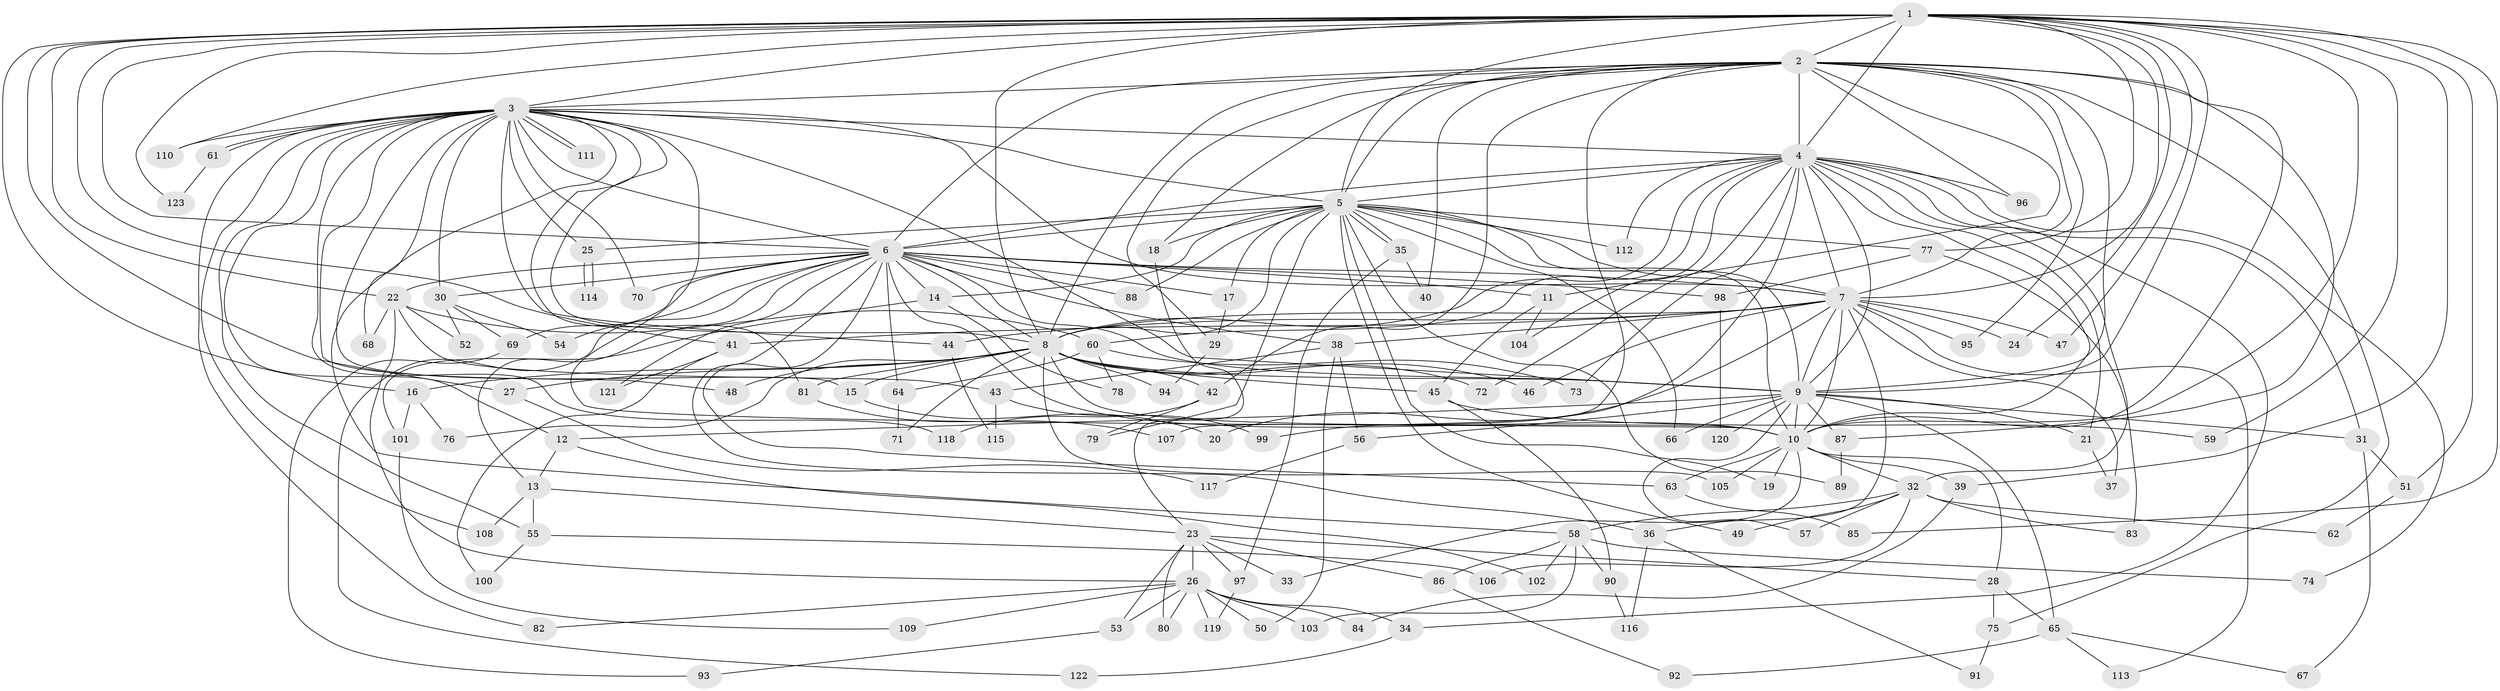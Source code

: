 // coarse degree distribution, {17: 0.02702702702702703, 5: 0.1891891891891892, 7: 0.05405405405405406, 4: 0.13513513513513514, 8: 0.02702702702702703, 11: 0.02702702702702703, 3: 0.13513513513513514, 9: 0.02702702702702703, 2: 0.16216216216216217, 10: 0.02702702702702703, 18: 0.05405405405405406, 14: 0.02702702702702703, 15: 0.05405405405405406, 1: 0.02702702702702703, 6: 0.02702702702702703}
// Generated by graph-tools (version 1.1) at 2025/36/03/04/25 23:36:31]
// undirected, 123 vertices, 271 edges
graph export_dot {
  node [color=gray90,style=filled];
  1;
  2;
  3;
  4;
  5;
  6;
  7;
  8;
  9;
  10;
  11;
  12;
  13;
  14;
  15;
  16;
  17;
  18;
  19;
  20;
  21;
  22;
  23;
  24;
  25;
  26;
  27;
  28;
  29;
  30;
  31;
  32;
  33;
  34;
  35;
  36;
  37;
  38;
  39;
  40;
  41;
  42;
  43;
  44;
  45;
  46;
  47;
  48;
  49;
  50;
  51;
  52;
  53;
  54;
  55;
  56;
  57;
  58;
  59;
  60;
  61;
  62;
  63;
  64;
  65;
  66;
  67;
  68;
  69;
  70;
  71;
  72;
  73;
  74;
  75;
  76;
  77;
  78;
  79;
  80;
  81;
  82;
  83;
  84;
  85;
  86;
  87;
  88;
  89;
  90;
  91;
  92;
  93;
  94;
  95;
  96;
  97;
  98;
  99;
  100;
  101;
  102;
  103;
  104;
  105;
  106;
  107;
  108;
  109;
  110;
  111;
  112;
  113;
  114;
  115;
  116;
  117;
  118;
  119;
  120;
  121;
  122;
  123;
  1 -- 2;
  1 -- 3;
  1 -- 4;
  1 -- 5;
  1 -- 6;
  1 -- 7;
  1 -- 8;
  1 -- 9;
  1 -- 10;
  1 -- 16;
  1 -- 22;
  1 -- 24;
  1 -- 27;
  1 -- 39;
  1 -- 41;
  1 -- 47;
  1 -- 51;
  1 -- 59;
  1 -- 77;
  1 -- 85;
  1 -- 110;
  1 -- 123;
  2 -- 3;
  2 -- 4;
  2 -- 5;
  2 -- 6;
  2 -- 7;
  2 -- 8;
  2 -- 9;
  2 -- 10;
  2 -- 11;
  2 -- 18;
  2 -- 29;
  2 -- 40;
  2 -- 42;
  2 -- 75;
  2 -- 87;
  2 -- 95;
  2 -- 96;
  2 -- 107;
  3 -- 4;
  3 -- 5;
  3 -- 6;
  3 -- 7;
  3 -- 8;
  3 -- 9;
  3 -- 10;
  3 -- 12;
  3 -- 15;
  3 -- 25;
  3 -- 30;
  3 -- 44;
  3 -- 48;
  3 -- 55;
  3 -- 58;
  3 -- 61;
  3 -- 61;
  3 -- 68;
  3 -- 70;
  3 -- 81;
  3 -- 82;
  3 -- 108;
  3 -- 110;
  3 -- 111;
  3 -- 111;
  3 -- 118;
  4 -- 5;
  4 -- 6;
  4 -- 7;
  4 -- 8;
  4 -- 9;
  4 -- 10;
  4 -- 21;
  4 -- 31;
  4 -- 32;
  4 -- 34;
  4 -- 60;
  4 -- 72;
  4 -- 73;
  4 -- 74;
  4 -- 96;
  4 -- 99;
  4 -- 104;
  4 -- 112;
  5 -- 6;
  5 -- 7;
  5 -- 8;
  5 -- 9;
  5 -- 10;
  5 -- 14;
  5 -- 17;
  5 -- 18;
  5 -- 19;
  5 -- 25;
  5 -- 35;
  5 -- 35;
  5 -- 49;
  5 -- 66;
  5 -- 77;
  5 -- 79;
  5 -- 88;
  5 -- 89;
  5 -- 112;
  6 -- 7;
  6 -- 8;
  6 -- 9;
  6 -- 10;
  6 -- 11;
  6 -- 13;
  6 -- 14;
  6 -- 17;
  6 -- 22;
  6 -- 30;
  6 -- 36;
  6 -- 38;
  6 -- 54;
  6 -- 63;
  6 -- 64;
  6 -- 69;
  6 -- 70;
  6 -- 88;
  6 -- 98;
  6 -- 121;
  6 -- 122;
  7 -- 8;
  7 -- 9;
  7 -- 10;
  7 -- 20;
  7 -- 24;
  7 -- 36;
  7 -- 37;
  7 -- 38;
  7 -- 41;
  7 -- 44;
  7 -- 46;
  7 -- 47;
  7 -- 95;
  7 -- 113;
  8 -- 9;
  8 -- 10;
  8 -- 15;
  8 -- 16;
  8 -- 27;
  8 -- 42;
  8 -- 45;
  8 -- 46;
  8 -- 48;
  8 -- 71;
  8 -- 72;
  8 -- 76;
  8 -- 81;
  8 -- 94;
  8 -- 105;
  9 -- 10;
  9 -- 12;
  9 -- 21;
  9 -- 31;
  9 -- 56;
  9 -- 57;
  9 -- 65;
  9 -- 66;
  9 -- 87;
  9 -- 120;
  10 -- 19;
  10 -- 28;
  10 -- 32;
  10 -- 33;
  10 -- 39;
  10 -- 63;
  10 -- 105;
  11 -- 45;
  11 -- 104;
  12 -- 13;
  12 -- 102;
  13 -- 23;
  13 -- 55;
  13 -- 108;
  14 -- 78;
  14 -- 101;
  15 -- 20;
  16 -- 76;
  16 -- 101;
  17 -- 29;
  18 -- 23;
  21 -- 37;
  22 -- 26;
  22 -- 43;
  22 -- 52;
  22 -- 60;
  22 -- 68;
  23 -- 26;
  23 -- 28;
  23 -- 33;
  23 -- 53;
  23 -- 80;
  23 -- 86;
  23 -- 97;
  25 -- 114;
  25 -- 114;
  26 -- 34;
  26 -- 50;
  26 -- 53;
  26 -- 80;
  26 -- 82;
  26 -- 84;
  26 -- 103;
  26 -- 109;
  26 -- 119;
  27 -- 117;
  28 -- 65;
  28 -- 75;
  29 -- 94;
  30 -- 52;
  30 -- 54;
  30 -- 69;
  31 -- 51;
  31 -- 67;
  32 -- 49;
  32 -- 57;
  32 -- 58;
  32 -- 62;
  32 -- 83;
  32 -- 106;
  34 -- 122;
  35 -- 40;
  35 -- 97;
  36 -- 91;
  36 -- 116;
  38 -- 43;
  38 -- 50;
  38 -- 56;
  39 -- 84;
  41 -- 100;
  41 -- 121;
  42 -- 79;
  42 -- 118;
  43 -- 99;
  43 -- 115;
  44 -- 115;
  45 -- 59;
  45 -- 90;
  51 -- 62;
  53 -- 93;
  55 -- 100;
  55 -- 106;
  56 -- 117;
  58 -- 74;
  58 -- 86;
  58 -- 90;
  58 -- 102;
  58 -- 103;
  60 -- 64;
  60 -- 73;
  60 -- 78;
  61 -- 123;
  63 -- 85;
  64 -- 71;
  65 -- 67;
  65 -- 92;
  65 -- 113;
  69 -- 93;
  75 -- 91;
  77 -- 83;
  77 -- 98;
  81 -- 107;
  86 -- 92;
  87 -- 89;
  90 -- 116;
  97 -- 119;
  98 -- 120;
  101 -- 109;
}
